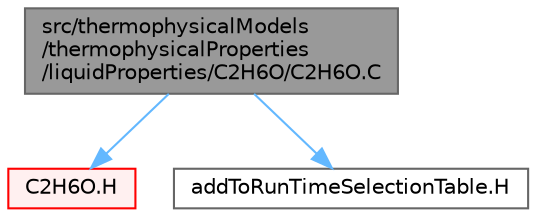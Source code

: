 digraph "src/thermophysicalModels/thermophysicalProperties/liquidProperties/C2H6O/C2H6O.C"
{
 // LATEX_PDF_SIZE
  bgcolor="transparent";
  edge [fontname=Helvetica,fontsize=10,labelfontname=Helvetica,labelfontsize=10];
  node [fontname=Helvetica,fontsize=10,shape=box,height=0.2,width=0.4];
  Node1 [id="Node000001",label="src/thermophysicalModels\l/thermophysicalProperties\l/liquidProperties/C2H6O/C2H6O.C",height=0.2,width=0.4,color="gray40", fillcolor="grey60", style="filled", fontcolor="black",tooltip=" "];
  Node1 -> Node2 [id="edge1_Node000001_Node000002",color="steelblue1",style="solid",tooltip=" "];
  Node2 [id="Node000002",label="C2H6O.H",height=0.2,width=0.4,color="red", fillcolor="#FFF0F0", style="filled",URL="$C2H6O_8H.html",tooltip=" "];
  Node1 -> Node154 [id="edge2_Node000001_Node000154",color="steelblue1",style="solid",tooltip=" "];
  Node154 [id="Node000154",label="addToRunTimeSelectionTable.H",height=0.2,width=0.4,color="grey40", fillcolor="white", style="filled",URL="$addToRunTimeSelectionTable_8H.html",tooltip="Macros for easy insertion into run-time selection tables."];
}
